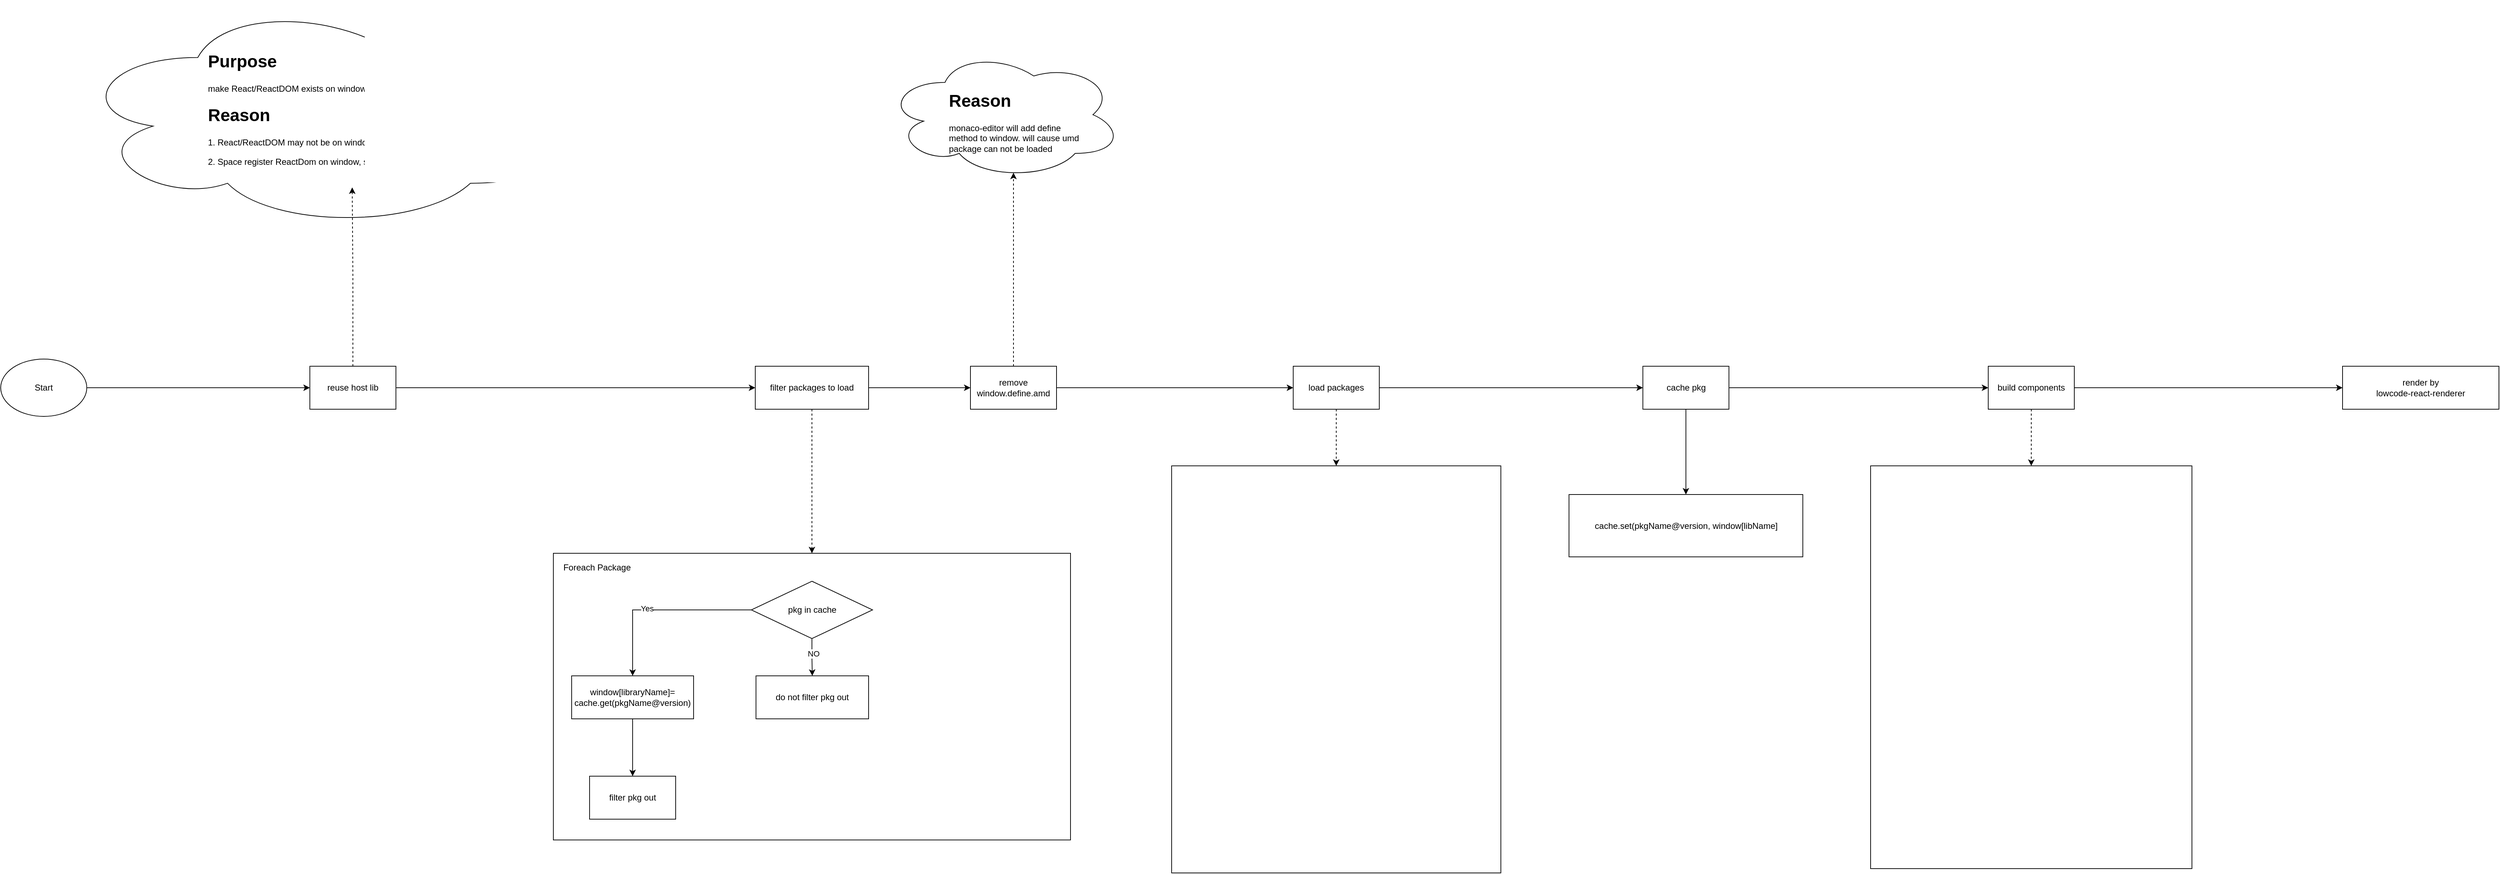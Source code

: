 <mxfile version="22.1.9" type="github">
  <diagram name="第 1 页" id="VXXNobZHzKTX921IATJb">
    <mxGraphModel dx="3141" dy="1566" grid="0" gridSize="10" guides="1" tooltips="1" connect="1" arrows="1" fold="1" page="0" pageScale="1" pageWidth="827" pageHeight="1169" math="0" shadow="0">
      <root>
        <mxCell id="0" />
        <mxCell id="1" parent="0" />
        <mxCell id="M5j8Dbk3zstxQeXBC_h0-34" value="" style="ellipse;shape=cloud;whiteSpace=wrap;html=1;" vertex="1" parent="1">
          <mxGeometry x="-792" y="-273.5" width="691" height="319" as="geometry" />
        </mxCell>
        <mxCell id="M5j8Dbk3zstxQeXBC_h0-9" value="" style="ellipse;shape=cloud;whiteSpace=wrap;html=1;" vertex="1" parent="1">
          <mxGeometry x="340" y="-204" width="330" height="180" as="geometry" />
        </mxCell>
        <mxCell id="M5j8Dbk3zstxQeXBC_h0-3" style="edgeStyle=orthogonalEdgeStyle;rounded=0;orthogonalLoop=1;jettySize=auto;html=1;" edge="1" parent="1" source="M5j8Dbk3zstxQeXBC_h0-1" target="M5j8Dbk3zstxQeXBC_h0-10">
          <mxGeometry relative="1" as="geometry">
            <mxPoint x="-663" y="267" as="targetPoint" />
          </mxGeometry>
        </mxCell>
        <mxCell id="M5j8Dbk3zstxQeXBC_h0-1" value="Start" style="ellipse;whiteSpace=wrap;html=1;" vertex="1" parent="1">
          <mxGeometry x="-894" y="227" width="120" height="80" as="geometry" />
        </mxCell>
        <mxCell id="M5j8Dbk3zstxQeXBC_h0-5" value="" style="edgeStyle=orthogonalEdgeStyle;rounded=0;orthogonalLoop=1;jettySize=auto;html=1;" edge="1" parent="1" source="M5j8Dbk3zstxQeXBC_h0-15" target="M5j8Dbk3zstxQeXBC_h0-4">
          <mxGeometry relative="1" as="geometry" />
        </mxCell>
        <mxCell id="M5j8Dbk3zstxQeXBC_h0-8" value="" style="edgeStyle=orthogonalEdgeStyle;rounded=0;orthogonalLoop=1;jettySize=auto;html=1;" edge="1" parent="1" source="M5j8Dbk3zstxQeXBC_h0-4" target="M5j8Dbk3zstxQeXBC_h0-35">
          <mxGeometry relative="1" as="geometry">
            <mxPoint x="720" y="267" as="targetPoint" />
          </mxGeometry>
        </mxCell>
        <mxCell id="M5j8Dbk3zstxQeXBC_h0-33" style="edgeStyle=orthogonalEdgeStyle;rounded=0;orthogonalLoop=1;jettySize=auto;html=1;dashed=1;" edge="1" parent="1" source="M5j8Dbk3zstxQeXBC_h0-4" target="M5j8Dbk3zstxQeXBC_h0-6">
          <mxGeometry relative="1" as="geometry">
            <mxPoint x="518" y="-45" as="targetPoint" />
          </mxGeometry>
        </mxCell>
        <mxCell id="M5j8Dbk3zstxQeXBC_h0-4" value="remove window.define.amd" style="rounded=0;whiteSpace=wrap;html=1;" vertex="1" parent="1">
          <mxGeometry x="458" y="237" width="120" height="60" as="geometry" />
        </mxCell>
        <mxCell id="M5j8Dbk3zstxQeXBC_h0-6" value="&lt;h1&gt;Reason&lt;/h1&gt;&lt;p&gt;monaco-editor will add define method to window. will cause umd package can not be loaded&lt;/p&gt;" style="text;html=1;strokeColor=none;fillColor=none;spacing=5;spacingTop=-20;whiteSpace=wrap;overflow=hidden;rounded=0;" vertex="1" parent="1">
          <mxGeometry x="423" y="-153" width="190" height="120" as="geometry" />
        </mxCell>
        <mxCell id="M5j8Dbk3zstxQeXBC_h0-14" style="edgeStyle=orthogonalEdgeStyle;rounded=0;orthogonalLoop=1;jettySize=auto;html=1;dashed=1;" edge="1" parent="1" source="M5j8Dbk3zstxQeXBC_h0-10" target="M5j8Dbk3zstxQeXBC_h0-13">
          <mxGeometry relative="1" as="geometry" />
        </mxCell>
        <mxCell id="M5j8Dbk3zstxQeXBC_h0-16" value="" style="edgeStyle=orthogonalEdgeStyle;rounded=0;orthogonalLoop=1;jettySize=auto;html=1;" edge="1" parent="1" source="M5j8Dbk3zstxQeXBC_h0-10" target="M5j8Dbk3zstxQeXBC_h0-15">
          <mxGeometry relative="1" as="geometry">
            <mxPoint x="-263" y="280" as="targetPoint" />
          </mxGeometry>
        </mxCell>
        <mxCell id="M5j8Dbk3zstxQeXBC_h0-10" value="reuse host lib" style="rounded=0;whiteSpace=wrap;html=1;" vertex="1" parent="1">
          <mxGeometry x="-463" y="237" width="120" height="60" as="geometry" />
        </mxCell>
        <mxCell id="M5j8Dbk3zstxQeXBC_h0-13" value="&lt;h1&gt;Purpose&lt;/h1&gt;&lt;div&gt;make React/ReactDOM exists on window&lt;/div&gt;&lt;h1&gt;Reason&lt;/h1&gt;&lt;p&gt;1. React/ReactDOM may not be on window due to any reasons&lt;/p&gt;&lt;p&gt;2. Space register ReactDom on window, should correct it for materials&lt;/p&gt;" style="text;html=1;strokeColor=none;fillColor=none;spacing=5;spacingTop=-20;whiteSpace=wrap;overflow=hidden;rounded=0;" vertex="1" parent="1">
          <mxGeometry x="-609.75" y="-208.5" width="411.5" height="196" as="geometry" />
        </mxCell>
        <mxCell id="M5j8Dbk3zstxQeXBC_h0-42" style="edgeStyle=orthogonalEdgeStyle;rounded=0;orthogonalLoop=1;jettySize=auto;html=1;dashed=1;" edge="1" parent="1" source="M5j8Dbk3zstxQeXBC_h0-15" target="M5j8Dbk3zstxQeXBC_h0-18">
          <mxGeometry relative="1" as="geometry" />
        </mxCell>
        <mxCell id="M5j8Dbk3zstxQeXBC_h0-15" value="filter packages to load" style="rounded=0;whiteSpace=wrap;html=1;" vertex="1" parent="1">
          <mxGeometry x="158" y="237" width="158" height="60" as="geometry" />
        </mxCell>
        <mxCell id="M5j8Dbk3zstxQeXBC_h0-18" value="" style="rounded=0;whiteSpace=wrap;html=1;" vertex="1" parent="1">
          <mxGeometry x="-123.5" y="498" width="721" height="400" as="geometry" />
        </mxCell>
        <mxCell id="M5j8Dbk3zstxQeXBC_h0-25" value="" style="edgeStyle=orthogonalEdgeStyle;rounded=0;orthogonalLoop=1;jettySize=auto;html=1;" edge="1" parent="1" source="M5j8Dbk3zstxQeXBC_h0-22" target="M5j8Dbk3zstxQeXBC_h0-24">
          <mxGeometry relative="1" as="geometry" />
        </mxCell>
        <mxCell id="M5j8Dbk3zstxQeXBC_h0-26" value="Yes" style="edgeLabel;html=1;align=center;verticalAlign=middle;resizable=0;points=[];" vertex="1" connectable="0" parent="M5j8Dbk3zstxQeXBC_h0-25">
          <mxGeometry x="0.141" y="3" relative="1" as="geometry">
            <mxPoint x="1" y="-5" as="offset" />
          </mxGeometry>
        </mxCell>
        <mxCell id="M5j8Dbk3zstxQeXBC_h0-28" value="" style="edgeStyle=orthogonalEdgeStyle;rounded=0;orthogonalLoop=1;jettySize=auto;html=1;" edge="1" parent="1" source="M5j8Dbk3zstxQeXBC_h0-22" target="M5j8Dbk3zstxQeXBC_h0-27">
          <mxGeometry relative="1" as="geometry" />
        </mxCell>
        <mxCell id="M5j8Dbk3zstxQeXBC_h0-29" value="NO" style="edgeLabel;html=1;align=center;verticalAlign=middle;resizable=0;points=[];" vertex="1" connectable="0" parent="M5j8Dbk3zstxQeXBC_h0-28">
          <mxGeometry x="-0.2" y="2" relative="1" as="geometry">
            <mxPoint as="offset" />
          </mxGeometry>
        </mxCell>
        <mxCell id="M5j8Dbk3zstxQeXBC_h0-22" value="pkg in cache" style="rhombus;whiteSpace=wrap;html=1;" vertex="1" parent="1">
          <mxGeometry x="152.5" y="537" width="169" height="80" as="geometry" />
        </mxCell>
        <mxCell id="M5j8Dbk3zstxQeXBC_h0-31" value="" style="edgeStyle=orthogonalEdgeStyle;rounded=0;orthogonalLoop=1;jettySize=auto;html=1;" edge="1" parent="1" source="M5j8Dbk3zstxQeXBC_h0-24" target="M5j8Dbk3zstxQeXBC_h0-30">
          <mxGeometry relative="1" as="geometry" />
        </mxCell>
        <mxCell id="M5j8Dbk3zstxQeXBC_h0-24" value="window[libraryName]=&lt;br&gt;cache.get(pkgName@version)" style="whiteSpace=wrap;html=1;" vertex="1" parent="1">
          <mxGeometry x="-98" y="669" width="170" height="60" as="geometry" />
        </mxCell>
        <mxCell id="M5j8Dbk3zstxQeXBC_h0-27" value="do not filter pkg out" style="whiteSpace=wrap;html=1;" vertex="1" parent="1">
          <mxGeometry x="159" y="669" width="157" height="60" as="geometry" />
        </mxCell>
        <mxCell id="M5j8Dbk3zstxQeXBC_h0-30" value="filter pkg out" style="whiteSpace=wrap;html=1;" vertex="1" parent="1">
          <mxGeometry x="-73" y="809" width="120" height="60" as="geometry" />
        </mxCell>
        <mxCell id="M5j8Dbk3zstxQeXBC_h0-32" value="Foreach Package" style="text;html=1;strokeColor=none;fillColor=none;align=center;verticalAlign=middle;whiteSpace=wrap;rounded=0;" vertex="1" parent="1">
          <mxGeometry x="-119" y="503" width="113" height="30" as="geometry" />
        </mxCell>
        <mxCell id="M5j8Dbk3zstxQeXBC_h0-37" value="" style="edgeStyle=orthogonalEdgeStyle;rounded=0;orthogonalLoop=1;jettySize=auto;html=1;dashed=1;" edge="1" parent="1" source="M5j8Dbk3zstxQeXBC_h0-35" target="M5j8Dbk3zstxQeXBC_h0-36">
          <mxGeometry relative="1" as="geometry" />
        </mxCell>
        <mxCell id="M5j8Dbk3zstxQeXBC_h0-47" value="" style="edgeStyle=orthogonalEdgeStyle;rounded=0;orthogonalLoop=1;jettySize=auto;html=1;" edge="1" parent="1" source="M5j8Dbk3zstxQeXBC_h0-35" target="M5j8Dbk3zstxQeXBC_h0-46">
          <mxGeometry relative="1" as="geometry" />
        </mxCell>
        <mxCell id="M5j8Dbk3zstxQeXBC_h0-35" value="load packages" style="rounded=0;whiteSpace=wrap;html=1;" vertex="1" parent="1">
          <mxGeometry x="908" y="237" width="120" height="60" as="geometry" />
        </mxCell>
        <mxCell id="M5j8Dbk3zstxQeXBC_h0-36" value="" style="whiteSpace=wrap;html=1;rounded=0;" vertex="1" parent="1">
          <mxGeometry x="738.5" y="376" width="459" height="568" as="geometry" />
        </mxCell>
        <mxCell id="M5j8Dbk3zstxQeXBC_h0-41" value="" style="edgeStyle=orthogonalEdgeStyle;rounded=0;orthogonalLoop=1;jettySize=auto;html=1;dashed=1;" edge="1" parent="1" source="M5j8Dbk3zstxQeXBC_h0-38" target="M5j8Dbk3zstxQeXBC_h0-40">
          <mxGeometry relative="1" as="geometry" />
        </mxCell>
        <mxCell id="M5j8Dbk3zstxQeXBC_h0-44" value="" style="edgeStyle=orthogonalEdgeStyle;rounded=0;orthogonalLoop=1;jettySize=auto;html=1;" edge="1" parent="1" source="M5j8Dbk3zstxQeXBC_h0-38" target="M5j8Dbk3zstxQeXBC_h0-43">
          <mxGeometry relative="1" as="geometry" />
        </mxCell>
        <mxCell id="M5j8Dbk3zstxQeXBC_h0-38" value="build components" style="rounded=0;whiteSpace=wrap;html=1;" vertex="1" parent="1">
          <mxGeometry x="1877" y="237" width="120" height="60" as="geometry" />
        </mxCell>
        <mxCell id="M5j8Dbk3zstxQeXBC_h0-40" value="" style="whiteSpace=wrap;html=1;rounded=0;" vertex="1" parent="1">
          <mxGeometry x="1713" y="376" width="448" height="562" as="geometry" />
        </mxCell>
        <mxCell id="M5j8Dbk3zstxQeXBC_h0-43" value="render by &lt;br&gt;lowcode-react-renderer" style="rounded=0;whiteSpace=wrap;html=1;" vertex="1" parent="1">
          <mxGeometry x="2371" y="237" width="218" height="60" as="geometry" />
        </mxCell>
        <mxCell id="M5j8Dbk3zstxQeXBC_h0-48" style="edgeStyle=orthogonalEdgeStyle;rounded=0;orthogonalLoop=1;jettySize=auto;html=1;" edge="1" parent="1" source="M5j8Dbk3zstxQeXBC_h0-46" target="M5j8Dbk3zstxQeXBC_h0-38">
          <mxGeometry relative="1" as="geometry" />
        </mxCell>
        <mxCell id="M5j8Dbk3zstxQeXBC_h0-50" style="edgeStyle=orthogonalEdgeStyle;rounded=0;orthogonalLoop=1;jettySize=auto;html=1;" edge="1" parent="1" source="M5j8Dbk3zstxQeXBC_h0-46" target="M5j8Dbk3zstxQeXBC_h0-49">
          <mxGeometry relative="1" as="geometry" />
        </mxCell>
        <mxCell id="M5j8Dbk3zstxQeXBC_h0-46" value="cache pkg" style="rounded=0;whiteSpace=wrap;html=1;" vertex="1" parent="1">
          <mxGeometry x="1395.5" y="237" width="120" height="60" as="geometry" />
        </mxCell>
        <mxCell id="M5j8Dbk3zstxQeXBC_h0-49" value="cache.set(pkgName@version, window[libName]" style="whiteSpace=wrap;html=1;rounded=0;" vertex="1" parent="1">
          <mxGeometry x="1292.5" y="416" width="326" height="87" as="geometry" />
        </mxCell>
      </root>
    </mxGraphModel>
  </diagram>
</mxfile>
